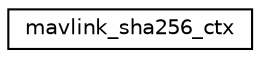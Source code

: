 digraph "Graphical Class Hierarchy"
{
  edge [fontname="Helvetica",fontsize="10",labelfontname="Helvetica",labelfontsize="10"];
  node [fontname="Helvetica",fontsize="10",shape=record];
  rankdir="LR";
  Node0 [label="mavlink_sha256_ctx",height=0.2,width=0.4,color="black", fillcolor="white", style="filled",URL="$structmavlink__sha256__ctx.html"];
}
